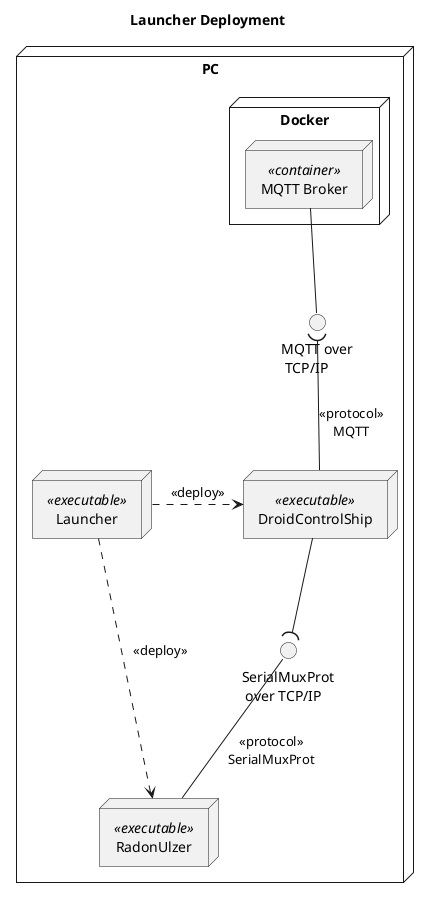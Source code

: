 @startuml LauncherDeployment

Title Launcher Deployment

node "PC" as pc {

    node "Launcher" as launcher <<executable>>

    node "Docker" as docker {
        node "MQTT Broker" as broker <<container>>
    }

    interface "MQTT over\n TCP/IP" as tcp1

    node "DroidControlShip" as dcs <<executable>>

    interface "SerialMuxProt\n over TCP/IP" as tcp2

    node "RadonUlzer" as ru <<executable>>

    broker -- tcp1
    tcp1 )-- dcs : <<protocol>>\nMQTT
    dcs --( tcp2
    tcp2 -- ru : <<protocol>>\nSerialMuxProt

    launcher .> dcs : <<deploy>>
    launcher .> ru : <<deploy>>
}

@enduml
